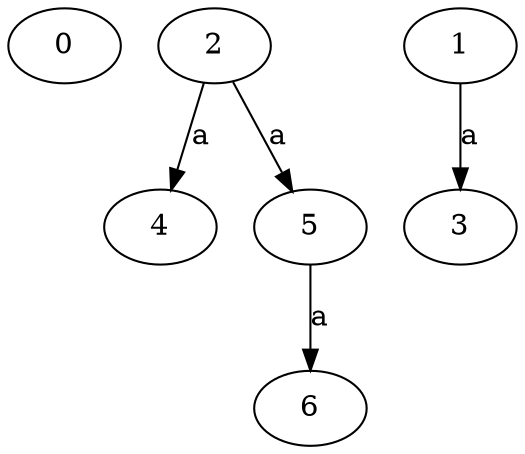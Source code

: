 strict digraph  {
0;
2;
3;
4;
5;
1;
6;
2 -> 4  [label=a];
2 -> 5  [label=a];
5 -> 6  [label=a];
1 -> 3  [label=a];
}
